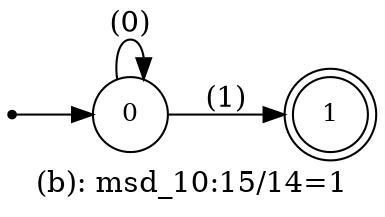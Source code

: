 digraph G {
label = "(b): msd_10:15/14=1";
rankdir = LR;
node [shape = circle, label="0", fontsize=12]0;
node [shape = doublecircle, label="1", fontsize=12]1;
node [shape = point ]; qi
qi ->0;
0 -> 0[ label = "(0)"];
0 -> 1[ label = "(1)"];
}
